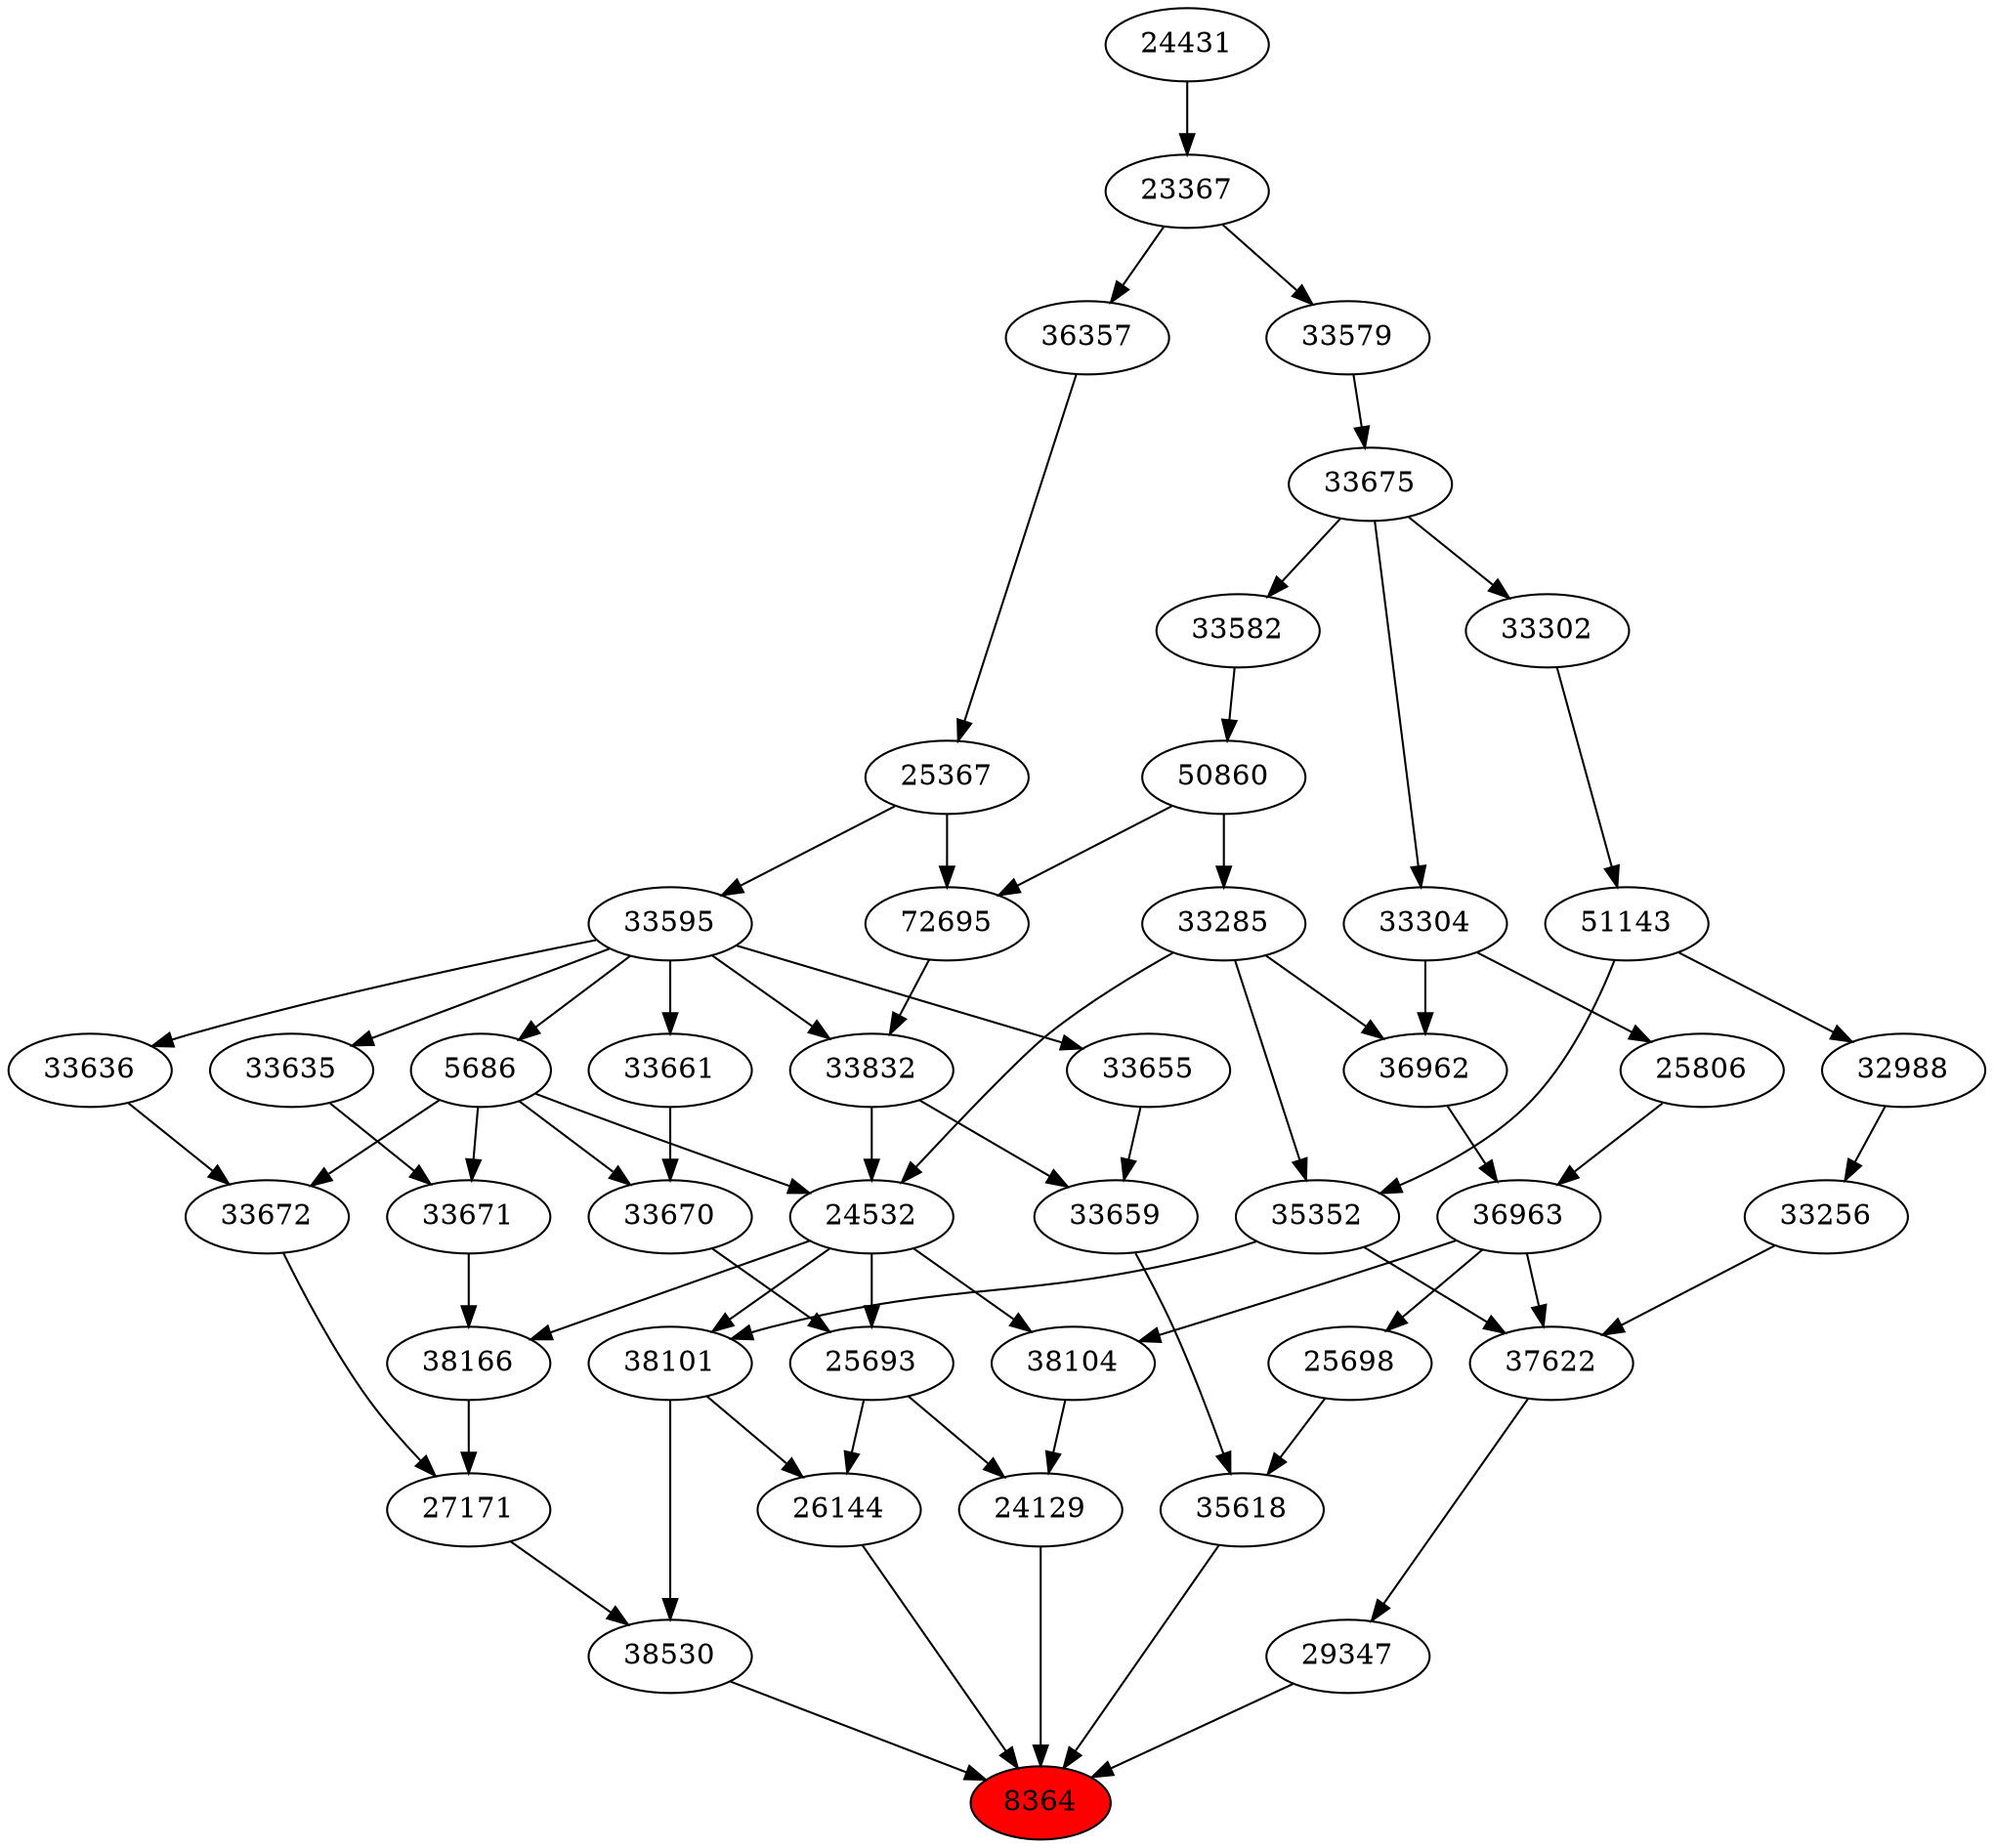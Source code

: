 strict digraph{ 
8364 [label="8364" fillcolor=red style=filled]
26144 -> 8364
38530 -> 8364
24129 -> 8364
29347 -> 8364
35618 -> 8364
26144 [label="26144"]
38101 -> 26144
25693 -> 26144
38530 [label="38530"]
27171 -> 38530
38101 -> 38530
24129 [label="24129"]
38104 -> 24129
25693 -> 24129
29347 [label="29347"]
37622 -> 29347
35618 [label="35618"]
25698 -> 35618
33659 -> 35618
38101 [label="38101"]
24532 -> 38101
35352 -> 38101
25693 [label="25693"]
24532 -> 25693
33670 -> 25693
27171 [label="27171"]
33672 -> 27171
38166 -> 27171
38104 [label="38104"]
24532 -> 38104
36963 -> 38104
37622 [label="37622"]
36963 -> 37622
35352 -> 37622
33256 -> 37622
25698 [label="25698"]
36963 -> 25698
33659 [label="33659"]
33655 -> 33659
33832 -> 33659
24532 [label="24532"]
33285 -> 24532
5686 -> 24532
33832 -> 24532
35352 [label="35352"]
33285 -> 35352
51143 -> 35352
33670 [label="33670"]
5686 -> 33670
33661 -> 33670
33672 [label="33672"]
33636 -> 33672
5686 -> 33672
38166 [label="38166"]
24532 -> 38166
33671 -> 38166
36963 [label="36963"]
36962 -> 36963
25806 -> 36963
33256 [label="33256"]
32988 -> 33256
33655 [label="33655"]
33595 -> 33655
33832 [label="33832"]
72695 -> 33832
33595 -> 33832
33285 [label="33285"]
50860 -> 33285
5686 [label="5686"]
33595 -> 5686
51143 [label="51143"]
33302 -> 51143
33661 [label="33661"]
33595 -> 33661
33636 [label="33636"]
33595 -> 33636
33671 [label="33671"]
5686 -> 33671
33635 -> 33671
36962 [label="36962"]
33285 -> 36962
33304 -> 36962
25806 [label="25806"]
33304 -> 25806
32988 [label="32988"]
51143 -> 32988
33595 [label="33595"]
25367 -> 33595
72695 [label="72695"]
50860 -> 72695
25367 -> 72695
50860 [label="50860"]
33582 -> 50860
33302 [label="33302"]
33675 -> 33302
33635 [label="33635"]
33595 -> 33635
33304 [label="33304"]
33675 -> 33304
25367 [label="25367"]
36357 -> 25367
33582 [label="33582"]
33675 -> 33582
33675 [label="33675"]
33579 -> 33675
36357 [label="36357"]
23367 -> 36357
33579 [label="33579"]
23367 -> 33579
23367 [label="23367"]
24431 -> 23367
24431 [label="24431"]
}